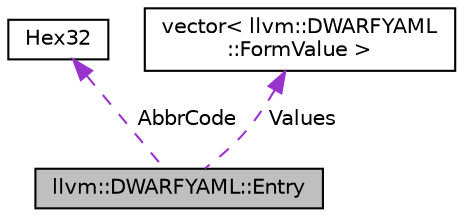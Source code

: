 digraph "llvm::DWARFYAML::Entry"
{
 // LATEX_PDF_SIZE
  bgcolor="transparent";
  edge [fontname="Helvetica",fontsize="10",labelfontname="Helvetica",labelfontsize="10"];
  node [fontname="Helvetica",fontsize="10",shape="box"];
  Node1 [label="llvm::DWARFYAML::Entry",height=0.2,width=0.4,color="black", fillcolor="grey75", style="filled", fontcolor="black",tooltip=" "];
  Node2 -> Node1 [dir="back",color="darkorchid3",fontsize="10",style="dashed",label=" AbbrCode" ,fontname="Helvetica"];
  Node2 [label="Hex32",height=0.2,width=0.4,color="black",tooltip=" "];
  Node3 -> Node1 [dir="back",color="darkorchid3",fontsize="10",style="dashed",label=" Values" ,fontname="Helvetica"];
  Node3 [label="vector\< llvm::DWARFYAML\l::FormValue \>",height=0.2,width=0.4,color="black",tooltip=" "];
}
